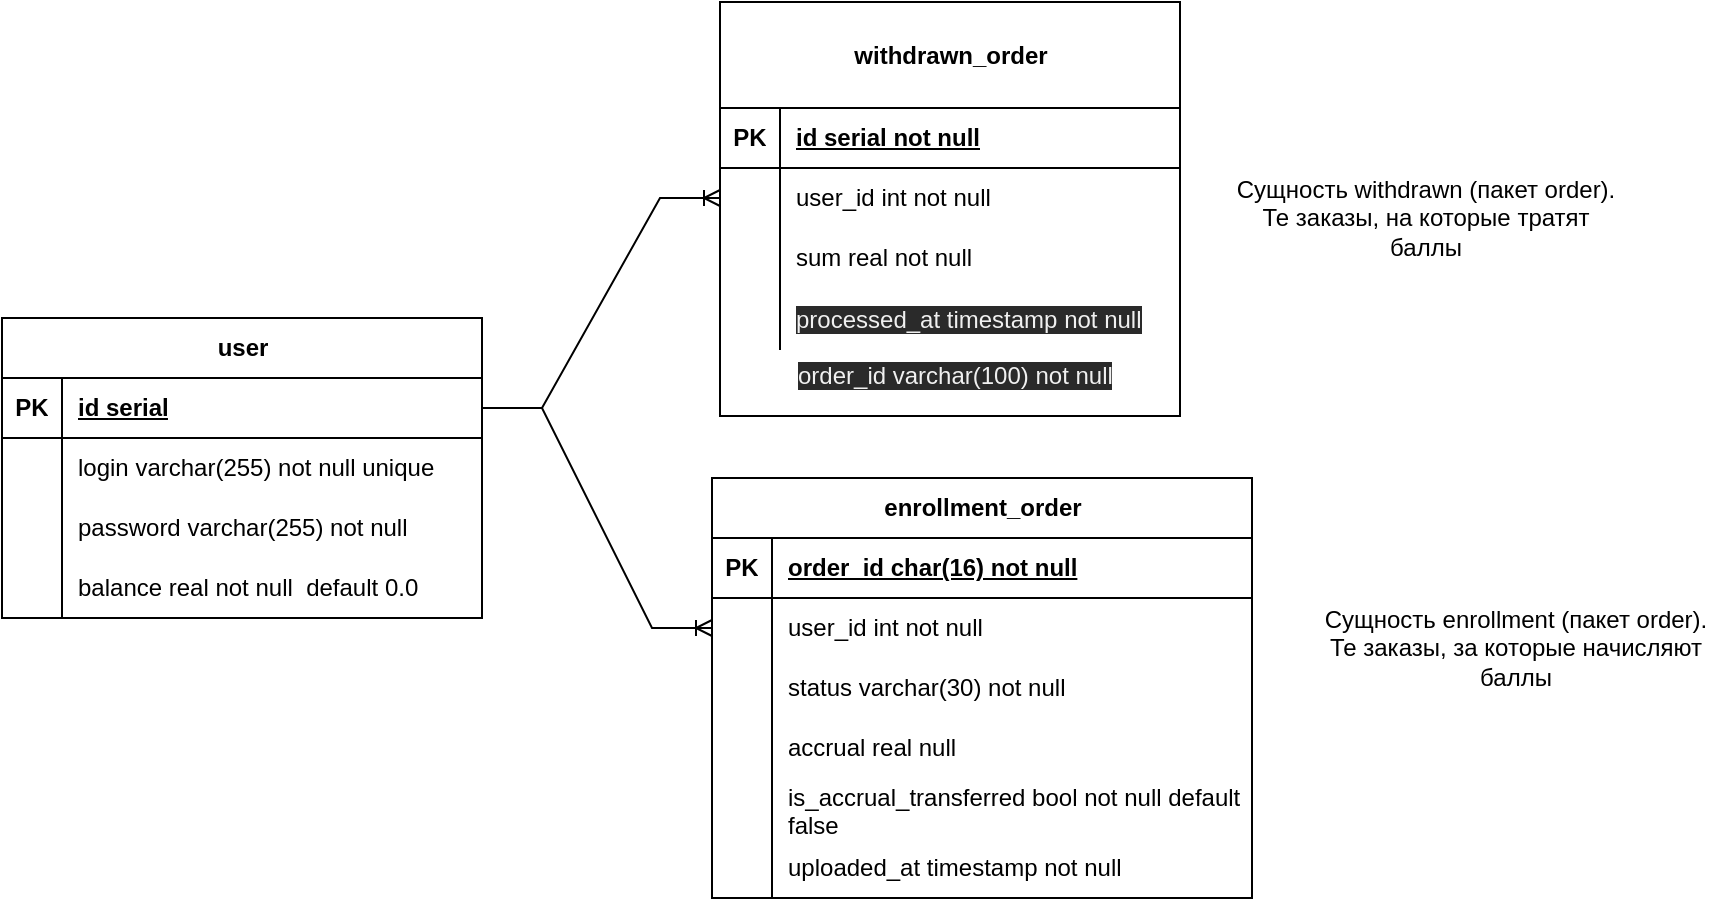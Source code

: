 <mxfile version="20.5.3" type="embed"><diagram id="R2lEEEUBdFMjLlhIrx00" name="Page-1"><mxGraphModel dx="674" dy="728" grid="0" gridSize="10" guides="1" tooltips="1" connect="1" arrows="1" fold="1" page="0" pageScale="1" pageWidth="850" pageHeight="1100" math="0" shadow="0" extFonts="Permanent Marker^https://fonts.googleapis.com/css?family=Permanent+Marker"><root><mxCell id="0"/><mxCell id="1" parent="0"/><mxCell id="sTb-_6rUiiWD2SJvI9vQ-11" value="user" style="shape=table;startSize=30;container=1;collapsible=1;childLayout=tableLayout;fixedRows=1;rowLines=0;fontStyle=1;align=center;resizeLast=1;html=1;" parent="1" vertex="1"><mxGeometry x="70" y="320" width="240" height="150" as="geometry"/></mxCell><mxCell id="sTb-_6rUiiWD2SJvI9vQ-12" value="" style="shape=tableRow;horizontal=0;startSize=0;swimlaneHead=0;swimlaneBody=0;fillColor=none;collapsible=0;dropTarget=0;points=[[0,0.5],[1,0.5]];portConstraint=eastwest;top=0;left=0;right=0;bottom=1;" parent="sTb-_6rUiiWD2SJvI9vQ-11" vertex="1"><mxGeometry y="30" width="240" height="30" as="geometry"/></mxCell><mxCell id="sTb-_6rUiiWD2SJvI9vQ-13" value="PK" style="shape=partialRectangle;connectable=0;fillColor=none;top=0;left=0;bottom=0;right=0;fontStyle=1;overflow=hidden;whiteSpace=wrap;html=1;" parent="sTb-_6rUiiWD2SJvI9vQ-12" vertex="1"><mxGeometry width="30" height="30" as="geometry"><mxRectangle width="30" height="30" as="alternateBounds"/></mxGeometry></mxCell><mxCell id="sTb-_6rUiiWD2SJvI9vQ-14" value="id serial" style="shape=partialRectangle;connectable=0;fillColor=none;top=0;left=0;bottom=0;right=0;align=left;spacingLeft=6;fontStyle=5;overflow=hidden;whiteSpace=wrap;html=1;" parent="sTb-_6rUiiWD2SJvI9vQ-12" vertex="1"><mxGeometry x="30" width="210" height="30" as="geometry"><mxRectangle width="210" height="30" as="alternateBounds"/></mxGeometry></mxCell><mxCell id="sTb-_6rUiiWD2SJvI9vQ-15" value="" style="shape=tableRow;horizontal=0;startSize=0;swimlaneHead=0;swimlaneBody=0;fillColor=none;collapsible=0;dropTarget=0;points=[[0,0.5],[1,0.5]];portConstraint=eastwest;top=0;left=0;right=0;bottom=0;" parent="sTb-_6rUiiWD2SJvI9vQ-11" vertex="1"><mxGeometry y="60" width="240" height="30" as="geometry"/></mxCell><mxCell id="sTb-_6rUiiWD2SJvI9vQ-16" value="" style="shape=partialRectangle;connectable=0;fillColor=none;top=0;left=0;bottom=0;right=0;editable=1;overflow=hidden;whiteSpace=wrap;html=1;" parent="sTb-_6rUiiWD2SJvI9vQ-15" vertex="1"><mxGeometry width="30" height="30" as="geometry"><mxRectangle width="30" height="30" as="alternateBounds"/></mxGeometry></mxCell><mxCell id="sTb-_6rUiiWD2SJvI9vQ-17" value="login varchar(255) not null unique" style="shape=partialRectangle;connectable=0;fillColor=none;top=0;left=0;bottom=0;right=0;align=left;spacingLeft=6;overflow=hidden;whiteSpace=wrap;html=1;" parent="sTb-_6rUiiWD2SJvI9vQ-15" vertex="1"><mxGeometry x="30" width="210" height="30" as="geometry"><mxRectangle width="210" height="30" as="alternateBounds"/></mxGeometry></mxCell><mxCell id="sTb-_6rUiiWD2SJvI9vQ-18" value="" style="shape=tableRow;horizontal=0;startSize=0;swimlaneHead=0;swimlaneBody=0;fillColor=none;collapsible=0;dropTarget=0;points=[[0,0.5],[1,0.5]];portConstraint=eastwest;top=0;left=0;right=0;bottom=0;" parent="sTb-_6rUiiWD2SJvI9vQ-11" vertex="1"><mxGeometry y="90" width="240" height="30" as="geometry"/></mxCell><mxCell id="sTb-_6rUiiWD2SJvI9vQ-19" value="" style="shape=partialRectangle;connectable=0;fillColor=none;top=0;left=0;bottom=0;right=0;editable=1;overflow=hidden;whiteSpace=wrap;html=1;" parent="sTb-_6rUiiWD2SJvI9vQ-18" vertex="1"><mxGeometry width="30" height="30" as="geometry"><mxRectangle width="30" height="30" as="alternateBounds"/></mxGeometry></mxCell><mxCell id="sTb-_6rUiiWD2SJvI9vQ-20" value="password varchar(255) not null" style="shape=partialRectangle;connectable=0;fillColor=none;top=0;left=0;bottom=0;right=0;align=left;spacingLeft=6;overflow=hidden;whiteSpace=wrap;html=1;" parent="sTb-_6rUiiWD2SJvI9vQ-18" vertex="1"><mxGeometry x="30" width="210" height="30" as="geometry"><mxRectangle width="210" height="30" as="alternateBounds"/></mxGeometry></mxCell><mxCell id="sTb-_6rUiiWD2SJvI9vQ-21" value="" style="shape=tableRow;horizontal=0;startSize=0;swimlaneHead=0;swimlaneBody=0;fillColor=none;collapsible=0;dropTarget=0;points=[[0,0.5],[1,0.5]];portConstraint=eastwest;top=0;left=0;right=0;bottom=0;" parent="sTb-_6rUiiWD2SJvI9vQ-11" vertex="1"><mxGeometry y="120" width="240" height="30" as="geometry"/></mxCell><mxCell id="sTb-_6rUiiWD2SJvI9vQ-22" value="" style="shape=partialRectangle;connectable=0;fillColor=none;top=0;left=0;bottom=0;right=0;editable=1;overflow=hidden;whiteSpace=wrap;html=1;" parent="sTb-_6rUiiWD2SJvI9vQ-21" vertex="1"><mxGeometry width="30" height="30" as="geometry"><mxRectangle width="30" height="30" as="alternateBounds"/></mxGeometry></mxCell><mxCell id="sTb-_6rUiiWD2SJvI9vQ-23" value="balance real not null&amp;nbsp; default 0.0" style="shape=partialRectangle;connectable=0;fillColor=none;top=0;left=0;bottom=0;right=0;align=left;spacingLeft=6;overflow=hidden;whiteSpace=wrap;html=1;" parent="sTb-_6rUiiWD2SJvI9vQ-21" vertex="1"><mxGeometry x="30" width="210" height="30" as="geometry"><mxRectangle width="210" height="30" as="alternateBounds"/></mxGeometry></mxCell><mxCell id="sTb-_6rUiiWD2SJvI9vQ-24" value="enrollment_order" style="shape=table;startSize=30;container=1;collapsible=1;childLayout=tableLayout;fixedRows=1;rowLines=0;fontStyle=1;align=center;resizeLast=1;html=1;" parent="1" vertex="1"><mxGeometry x="425" y="400" width="270" height="210" as="geometry"><mxRectangle x="370" y="170" width="140" height="30" as="alternateBounds"/></mxGeometry></mxCell><mxCell id="sTb-_6rUiiWD2SJvI9vQ-25" value="" style="shape=tableRow;horizontal=0;startSize=0;swimlaneHead=0;swimlaneBody=0;fillColor=none;collapsible=0;dropTarget=0;points=[[0,0.5],[1,0.5]];portConstraint=eastwest;top=0;left=0;right=0;bottom=1;" parent="sTb-_6rUiiWD2SJvI9vQ-24" vertex="1"><mxGeometry y="30" width="270" height="30" as="geometry"/></mxCell><mxCell id="sTb-_6rUiiWD2SJvI9vQ-26" value="PK" style="shape=partialRectangle;connectable=0;fillColor=none;top=0;left=0;bottom=0;right=0;fontStyle=1;overflow=hidden;whiteSpace=wrap;html=1;" parent="sTb-_6rUiiWD2SJvI9vQ-25" vertex="1"><mxGeometry width="30" height="30" as="geometry"><mxRectangle width="30" height="30" as="alternateBounds"/></mxGeometry></mxCell><mxCell id="sTb-_6rUiiWD2SJvI9vQ-27" value="order_id char(16) not null" style="shape=partialRectangle;connectable=0;fillColor=none;top=0;left=0;bottom=0;right=0;align=left;spacingLeft=6;fontStyle=5;overflow=hidden;whiteSpace=wrap;html=1;" parent="sTb-_6rUiiWD2SJvI9vQ-25" vertex="1"><mxGeometry x="30" width="240" height="30" as="geometry"><mxRectangle width="240" height="30" as="alternateBounds"/></mxGeometry></mxCell><mxCell id="sTb-_6rUiiWD2SJvI9vQ-28" value="" style="shape=tableRow;horizontal=0;startSize=0;swimlaneHead=0;swimlaneBody=0;fillColor=none;collapsible=0;dropTarget=0;points=[[0,0.5],[1,0.5]];portConstraint=eastwest;top=0;left=0;right=0;bottom=0;" parent="sTb-_6rUiiWD2SJvI9vQ-24" vertex="1"><mxGeometry y="60" width="270" height="30" as="geometry"/></mxCell><mxCell id="sTb-_6rUiiWD2SJvI9vQ-29" value="" style="shape=partialRectangle;connectable=0;fillColor=none;top=0;left=0;bottom=0;right=0;editable=1;overflow=hidden;whiteSpace=wrap;html=1;" parent="sTb-_6rUiiWD2SJvI9vQ-28" vertex="1"><mxGeometry width="30" height="30" as="geometry"><mxRectangle width="30" height="30" as="alternateBounds"/></mxGeometry></mxCell><mxCell id="sTb-_6rUiiWD2SJvI9vQ-30" value="user_id int not null" style="shape=partialRectangle;connectable=0;fillColor=none;top=0;left=0;bottom=0;right=0;align=left;spacingLeft=6;overflow=hidden;whiteSpace=wrap;html=1;" parent="sTb-_6rUiiWD2SJvI9vQ-28" vertex="1"><mxGeometry x="30" width="240" height="30" as="geometry"><mxRectangle width="240" height="30" as="alternateBounds"/></mxGeometry></mxCell><mxCell id="sTb-_6rUiiWD2SJvI9vQ-31" value="" style="shape=tableRow;horizontal=0;startSize=0;swimlaneHead=0;swimlaneBody=0;fillColor=none;collapsible=0;dropTarget=0;points=[[0,0.5],[1,0.5]];portConstraint=eastwest;top=0;left=0;right=0;bottom=0;" parent="sTb-_6rUiiWD2SJvI9vQ-24" vertex="1"><mxGeometry y="90" width="270" height="30" as="geometry"/></mxCell><mxCell id="sTb-_6rUiiWD2SJvI9vQ-32" value="" style="shape=partialRectangle;connectable=0;fillColor=none;top=0;left=0;bottom=0;right=0;editable=1;overflow=hidden;whiteSpace=wrap;html=1;" parent="sTb-_6rUiiWD2SJvI9vQ-31" vertex="1"><mxGeometry width="30" height="30" as="geometry"><mxRectangle width="30" height="30" as="alternateBounds"/></mxGeometry></mxCell><mxCell id="sTb-_6rUiiWD2SJvI9vQ-33" value="status varchar(30) not null" style="shape=partialRectangle;connectable=0;fillColor=none;top=0;left=0;bottom=0;right=0;align=left;spacingLeft=6;overflow=hidden;whiteSpace=wrap;html=1;" parent="sTb-_6rUiiWD2SJvI9vQ-31" vertex="1"><mxGeometry x="30" width="240" height="30" as="geometry"><mxRectangle width="240" height="30" as="alternateBounds"/></mxGeometry></mxCell><mxCell id="sTb-_6rUiiWD2SJvI9vQ-34" value="" style="shape=tableRow;horizontal=0;startSize=0;swimlaneHead=0;swimlaneBody=0;fillColor=none;collapsible=0;dropTarget=0;points=[[0,0.5],[1,0.5]];portConstraint=eastwest;top=0;left=0;right=0;bottom=0;" parent="sTb-_6rUiiWD2SJvI9vQ-24" vertex="1"><mxGeometry y="120" width="270" height="30" as="geometry"/></mxCell><mxCell id="sTb-_6rUiiWD2SJvI9vQ-35" value="" style="shape=partialRectangle;connectable=0;fillColor=none;top=0;left=0;bottom=0;right=0;editable=1;overflow=hidden;whiteSpace=wrap;html=1;" parent="sTb-_6rUiiWD2SJvI9vQ-34" vertex="1"><mxGeometry width="30" height="30" as="geometry"><mxRectangle width="30" height="30" as="alternateBounds"/></mxGeometry></mxCell><mxCell id="sTb-_6rUiiWD2SJvI9vQ-36" value="accrual real null" style="shape=partialRectangle;connectable=0;fillColor=none;top=0;left=0;bottom=0;right=0;align=left;spacingLeft=6;overflow=hidden;whiteSpace=wrap;html=1;" parent="sTb-_6rUiiWD2SJvI9vQ-34" vertex="1"><mxGeometry x="30" width="240" height="30" as="geometry"><mxRectangle width="240" height="30" as="alternateBounds"/></mxGeometry></mxCell><mxCell id="sTb-_6rUiiWD2SJvI9vQ-71" style="shape=tableRow;horizontal=0;startSize=0;swimlaneHead=0;swimlaneBody=0;fillColor=none;collapsible=0;dropTarget=0;points=[[0,0.5],[1,0.5]];portConstraint=eastwest;top=0;left=0;right=0;bottom=0;" parent="sTb-_6rUiiWD2SJvI9vQ-24" vertex="1"><mxGeometry y="150" width="270" height="30" as="geometry"/></mxCell><mxCell id="sTb-_6rUiiWD2SJvI9vQ-72" style="shape=partialRectangle;connectable=0;fillColor=none;top=0;left=0;bottom=0;right=0;editable=1;overflow=hidden;whiteSpace=wrap;html=1;" parent="sTb-_6rUiiWD2SJvI9vQ-71" vertex="1"><mxGeometry width="30" height="30" as="geometry"><mxRectangle width="30" height="30" as="alternateBounds"/></mxGeometry></mxCell><mxCell id="sTb-_6rUiiWD2SJvI9vQ-73" value="is_accrual_transferred bool not null default false" style="shape=partialRectangle;connectable=0;fillColor=none;top=0;left=0;bottom=0;right=0;align=left;spacingLeft=6;overflow=hidden;whiteSpace=wrap;html=1;" parent="sTb-_6rUiiWD2SJvI9vQ-71" vertex="1"><mxGeometry x="30" width="240" height="30" as="geometry"><mxRectangle width="240" height="30" as="alternateBounds"/></mxGeometry></mxCell><mxCell id="sTb-_6rUiiWD2SJvI9vQ-74" style="shape=tableRow;horizontal=0;startSize=0;swimlaneHead=0;swimlaneBody=0;fillColor=none;collapsible=0;dropTarget=0;points=[[0,0.5],[1,0.5]];portConstraint=eastwest;top=0;left=0;right=0;bottom=0;" parent="sTb-_6rUiiWD2SJvI9vQ-24" vertex="1"><mxGeometry y="180" width="270" height="30" as="geometry"/></mxCell><mxCell id="sTb-_6rUiiWD2SJvI9vQ-75" style="shape=partialRectangle;connectable=0;fillColor=none;top=0;left=0;bottom=0;right=0;editable=1;overflow=hidden;whiteSpace=wrap;html=1;" parent="sTb-_6rUiiWD2SJvI9vQ-74" vertex="1"><mxGeometry width="30" height="30" as="geometry"><mxRectangle width="30" height="30" as="alternateBounds"/></mxGeometry></mxCell><mxCell id="sTb-_6rUiiWD2SJvI9vQ-76" value="uploaded_at timestamp not null" style="shape=partialRectangle;connectable=0;fillColor=none;top=0;left=0;bottom=0;right=0;align=left;spacingLeft=6;overflow=hidden;whiteSpace=wrap;html=1;" parent="sTb-_6rUiiWD2SJvI9vQ-74" vertex="1"><mxGeometry x="30" width="240" height="30" as="geometry"><mxRectangle width="240" height="30" as="alternateBounds"/></mxGeometry></mxCell><mxCell id="sTb-_6rUiiWD2SJvI9vQ-39" value="withdrawn_order" style="shape=table;startSize=53;container=1;collapsible=1;childLayout=tableLayout;fixedRows=1;rowLines=0;fontStyle=1;align=center;resizeLast=1;html=1;" parent="1" vertex="1"><mxGeometry x="429" y="162" width="230" height="207" as="geometry"/></mxCell><mxCell id="sTb-_6rUiiWD2SJvI9vQ-40" value="" style="shape=tableRow;horizontal=0;startSize=0;swimlaneHead=0;swimlaneBody=0;fillColor=none;collapsible=0;dropTarget=0;points=[[0,0.5],[1,0.5]];portConstraint=eastwest;top=0;left=0;right=0;bottom=1;" parent="sTb-_6rUiiWD2SJvI9vQ-39" vertex="1"><mxGeometry y="53" width="230" height="30" as="geometry"/></mxCell><mxCell id="sTb-_6rUiiWD2SJvI9vQ-41" value="PK" style="shape=partialRectangle;connectable=0;fillColor=none;top=0;left=0;bottom=0;right=0;fontStyle=1;overflow=hidden;whiteSpace=wrap;html=1;" parent="sTb-_6rUiiWD2SJvI9vQ-40" vertex="1"><mxGeometry width="30" height="30" as="geometry"><mxRectangle width="30" height="30" as="alternateBounds"/></mxGeometry></mxCell><mxCell id="sTb-_6rUiiWD2SJvI9vQ-42" value="id serial not null" style="shape=partialRectangle;connectable=0;fillColor=none;top=0;left=0;bottom=0;right=0;align=left;spacingLeft=6;fontStyle=5;overflow=hidden;whiteSpace=wrap;html=1;" parent="sTb-_6rUiiWD2SJvI9vQ-40" vertex="1"><mxGeometry x="30" width="200" height="30" as="geometry"><mxRectangle width="200" height="30" as="alternateBounds"/></mxGeometry></mxCell><mxCell id="sTb-_6rUiiWD2SJvI9vQ-43" value="" style="shape=tableRow;horizontal=0;startSize=0;swimlaneHead=0;swimlaneBody=0;fillColor=none;collapsible=0;dropTarget=0;points=[[0,0.5],[1,0.5]];portConstraint=eastwest;top=0;left=0;right=0;bottom=0;" parent="sTb-_6rUiiWD2SJvI9vQ-39" vertex="1"><mxGeometry y="83" width="230" height="30" as="geometry"/></mxCell><mxCell id="sTb-_6rUiiWD2SJvI9vQ-44" value="" style="shape=partialRectangle;connectable=0;fillColor=none;top=0;left=0;bottom=0;right=0;editable=1;overflow=hidden;whiteSpace=wrap;html=1;" parent="sTb-_6rUiiWD2SJvI9vQ-43" vertex="1"><mxGeometry width="30" height="30" as="geometry"><mxRectangle width="30" height="30" as="alternateBounds"/></mxGeometry></mxCell><mxCell id="sTb-_6rUiiWD2SJvI9vQ-45" value="user_id int not null" style="shape=partialRectangle;connectable=0;fillColor=none;top=0;left=0;bottom=0;right=0;align=left;spacingLeft=6;overflow=hidden;whiteSpace=wrap;html=1;" parent="sTb-_6rUiiWD2SJvI9vQ-43" vertex="1"><mxGeometry x="30" width="200" height="30" as="geometry"><mxRectangle width="200" height="30" as="alternateBounds"/></mxGeometry></mxCell><mxCell id="sTb-_6rUiiWD2SJvI9vQ-46" value="" style="shape=tableRow;horizontal=0;startSize=0;swimlaneHead=0;swimlaneBody=0;fillColor=none;collapsible=0;dropTarget=0;points=[[0,0.5],[1,0.5]];portConstraint=eastwest;top=0;left=0;right=0;bottom=0;" parent="sTb-_6rUiiWD2SJvI9vQ-39" vertex="1"><mxGeometry y="113" width="230" height="30" as="geometry"/></mxCell><mxCell id="sTb-_6rUiiWD2SJvI9vQ-47" value="" style="shape=partialRectangle;connectable=0;fillColor=none;top=0;left=0;bottom=0;right=0;editable=1;overflow=hidden;whiteSpace=wrap;html=1;" parent="sTb-_6rUiiWD2SJvI9vQ-46" vertex="1"><mxGeometry width="30" height="30" as="geometry"><mxRectangle width="30" height="30" as="alternateBounds"/></mxGeometry></mxCell><mxCell id="sTb-_6rUiiWD2SJvI9vQ-48" value="sum real not null" style="shape=partialRectangle;connectable=0;fillColor=none;top=0;left=0;bottom=0;right=0;align=left;spacingLeft=6;overflow=hidden;whiteSpace=wrap;html=1;" parent="sTb-_6rUiiWD2SJvI9vQ-46" vertex="1"><mxGeometry x="30" width="200" height="30" as="geometry"><mxRectangle width="200" height="30" as="alternateBounds"/></mxGeometry></mxCell><mxCell id="sTb-_6rUiiWD2SJvI9vQ-49" value="" style="shape=tableRow;horizontal=0;startSize=0;swimlaneHead=0;swimlaneBody=0;fillColor=none;collapsible=0;dropTarget=0;points=[[0,0.5],[1,0.5]];portConstraint=eastwest;top=0;left=0;right=0;bottom=0;" parent="sTb-_6rUiiWD2SJvI9vQ-39" vertex="1"><mxGeometry y="143" width="230" height="31" as="geometry"/></mxCell><mxCell id="sTb-_6rUiiWD2SJvI9vQ-50" value="" style="shape=partialRectangle;connectable=0;fillColor=none;top=0;left=0;bottom=0;right=0;editable=1;overflow=hidden;whiteSpace=wrap;html=1;" parent="sTb-_6rUiiWD2SJvI9vQ-49" vertex="1"><mxGeometry width="30" height="31" as="geometry"><mxRectangle width="30" height="31" as="alternateBounds"/></mxGeometry></mxCell><mxCell id="sTb-_6rUiiWD2SJvI9vQ-51" value="&lt;meta charset=&quot;utf-8&quot;&gt;&lt;span style=&quot;color: rgb(240, 240, 240); font-family: Helvetica; font-size: 12px; font-style: normal; font-variant-ligatures: normal; font-variant-caps: normal; font-weight: 400; letter-spacing: normal; orphans: 2; text-align: left; text-indent: 0px; text-transform: none; widows: 2; word-spacing: 0px; -webkit-text-stroke-width: 0px; background-color: rgb(42, 42, 42); text-decoration-thickness: initial; text-decoration-style: initial; text-decoration-color: initial; float: none; display: inline !important;&quot;&gt;processed_at timestamp not null&lt;/span&gt;" style="shape=partialRectangle;connectable=0;fillColor=none;top=0;left=0;bottom=0;right=0;align=left;spacingLeft=6;overflow=hidden;whiteSpace=wrap;html=1;" parent="sTb-_6rUiiWD2SJvI9vQ-49" vertex="1"><mxGeometry x="30" width="200" height="31" as="geometry"><mxRectangle width="200" height="31" as="alternateBounds"/></mxGeometry></mxCell><mxCell id="sTb-_6rUiiWD2SJvI9vQ-77" value="" style="edgeStyle=entityRelationEdgeStyle;fontSize=12;html=1;endArrow=ERoneToMany;rounded=0;entryX=0;entryY=0.5;entryDx=0;entryDy=0;" parent="1" source="sTb-_6rUiiWD2SJvI9vQ-12" target="sTb-_6rUiiWD2SJvI9vQ-43" edge="1"><mxGeometry width="100" height="100" relative="1" as="geometry"><mxPoint x="320" y="510" as="sourcePoint"/><mxPoint x="420" y="410" as="targetPoint"/></mxGeometry></mxCell><mxCell id="sTb-_6rUiiWD2SJvI9vQ-78" value="" style="edgeStyle=entityRelationEdgeStyle;fontSize=12;html=1;endArrow=ERoneToMany;rounded=0;exitX=1;exitY=0.5;exitDx=0;exitDy=0;" parent="1" source="sTb-_6rUiiWD2SJvI9vQ-12" target="sTb-_6rUiiWD2SJvI9vQ-28" edge="1"><mxGeometry width="100" height="100" relative="1" as="geometry"><mxPoint x="320" y="510" as="sourcePoint"/><mxPoint x="420" y="410" as="targetPoint"/></mxGeometry></mxCell><mxCell id="2" value="Сущность enrollment (пакет order). Те заказы, за которые начисляют баллы" style="text;html=1;strokeColor=none;fillColor=none;align=center;verticalAlign=middle;whiteSpace=wrap;rounded=0;" parent="1" vertex="1"><mxGeometry x="726" y="470" width="202" height="30" as="geometry"/></mxCell><mxCell id="4" value="Сущность withdrawn (пакет order). Те заказы, на которые тратят баллы" style="text;html=1;strokeColor=none;fillColor=none;align=center;verticalAlign=middle;whiteSpace=wrap;rounded=0;" parent="1" vertex="1"><mxGeometry x="681" y="255" width="202" height="30" as="geometry"/></mxCell><mxCell id="5" value="" style="shape=tableRow;horizontal=0;startSize=0;swimlaneHead=0;swimlaneBody=0;fillColor=none;collapsible=0;dropTarget=0;points=[[0,0.5],[1,0.5]];portConstraint=eastwest;top=0;left=0;right=0;bottom=0;" vertex="1" parent="1"><mxGeometry x="429" y="338.25" width="230" height="35" as="geometry"/></mxCell><mxCell id="6" value="" style="shape=partialRectangle;connectable=0;fillColor=none;top=0;left=0;bottom=0;right=0;editable=1;overflow=hidden;whiteSpace=wrap;html=1;" vertex="1" parent="5"><mxGeometry width="30" height="35" as="geometry"><mxRectangle width="30" height="35" as="alternateBounds"/></mxGeometry></mxCell><mxCell id="7" value="&lt;span style=&quot;color: rgba(0, 0, 0, 0); font-family: monospace; font-size: 0px;&quot;&gt;derafasf&lt;/span&gt;" style="shape=partialRectangle;connectable=0;fillColor=none;top=0;left=0;bottom=0;right=0;align=left;spacingLeft=6;overflow=hidden;whiteSpace=wrap;html=1;" vertex="1" parent="5"><mxGeometry x="30" width="200" height="35" as="geometry"><mxRectangle width="200" height="35" as="alternateBounds"/></mxGeometry></mxCell><mxCell id="8" value="&lt;span style=&quot;color: rgb(240, 240, 240); font-family: Helvetica; font-size: 12px; font-style: normal; font-variant-ligatures: normal; font-variant-caps: normal; font-weight: 400; letter-spacing: normal; orphans: 2; text-align: left; text-indent: 0px; text-transform: none; widows: 2; word-spacing: 0px; -webkit-text-stroke-width: 0px; background-color: rgb(42, 42, 42); text-decoration-thickness: initial; text-decoration-style: initial; text-decoration-color: initial; float: none; display: inline !important;&quot;&gt;order_id varchar(100) not null&lt;br&gt;&lt;/span&gt;" style="shape=partialRectangle;connectable=0;fillColor=none;top=0;left=0;bottom=0;right=0;align=left;spacingLeft=6;overflow=hidden;whiteSpace=wrap;html=1;" vertex="1" parent="1"><mxGeometry x="460" y="333" width="200" height="31" as="geometry"><mxRectangle width="200" height="31" as="alternateBounds"/></mxGeometry></mxCell></root></mxGraphModel></diagram></mxfile>